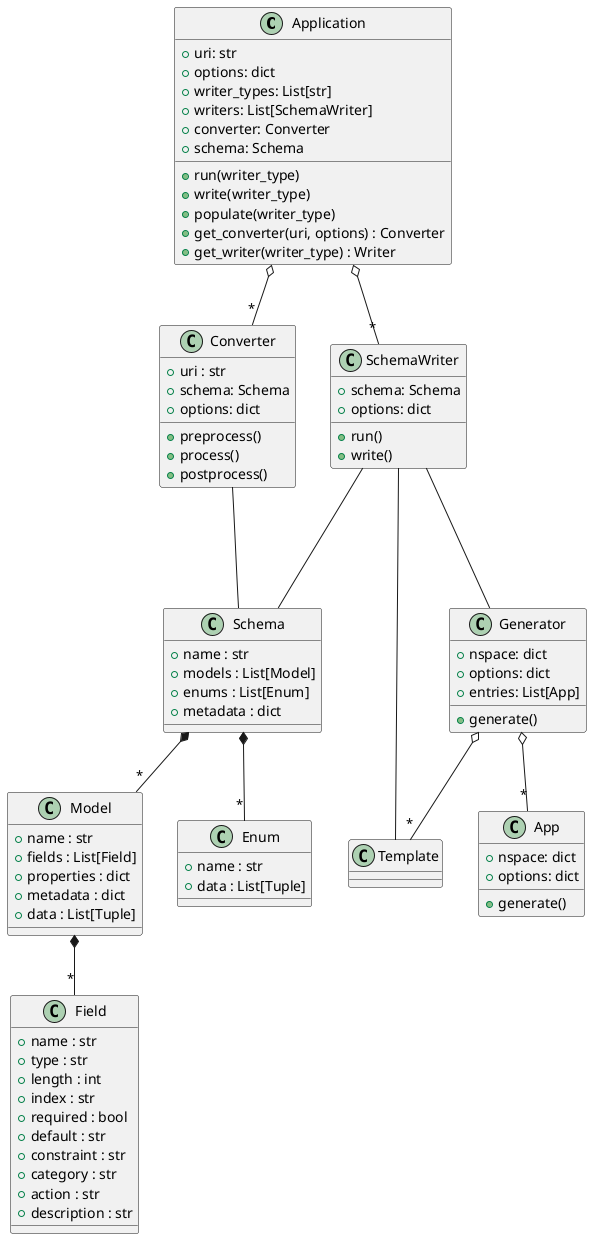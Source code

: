 @startuml
Application o-- "*" Converter
Application o-- "*" SchemaWriter
Converter --- Schema
SchemaWriter --- Schema
SchemaWriter --- Template
SchemaWriter --- Generator
Generator o-- "*" Template
Generator o-- "*" App
Schema *-- "*" Model
Schema *-- "*" Enum
Model *-- "*" Field


class Application {
  +uri: str
  +options: dict
  +writer_types: List[str]
  +writers: List[SchemaWriter]
  +converter: Converter
  +schema: Schema
  ' methods
  +run(writer_type)
  +write(writer_type)
  +populate(writer_type)
  +get_converter(uri, options) : Converter
  +get_writer(writer_type) : Writer
}

class Converter {
  +uri : str
  +schema: Schema
  +options: dict
  ' methods
  +preprocess()
  +process()
  +postprocess()
}

class SchemaWriter {
  +schema: Schema
  +options: dict
  ' methods
  +run()
  +write()
}

class Generator {
  +nspace: dict
  +options: dict
  +entries: List[App]
  ' methods
  +generate()
}

class App {
  +nspace: dict
  +options: dict
  ' methods
  +generate()
}

class Schema {
  +name : str
  +models : List[Model]
  +enums : List[Enum]
  +metadata : dict
}

class Model {
  +name : str
  +fields : List[Field]
  +properties : dict
  +metadata : dict
  +data : List[Tuple]
}

class Field {
  +name : str
  +type : str
  +length : int
  +index : str
  +required : bool
  +default : str
  +constraint : str
  +category : str
  +action : str
  +description : str
}

class Enum {
  +name : str
  +data : List[Tuple]
}
@enduml
